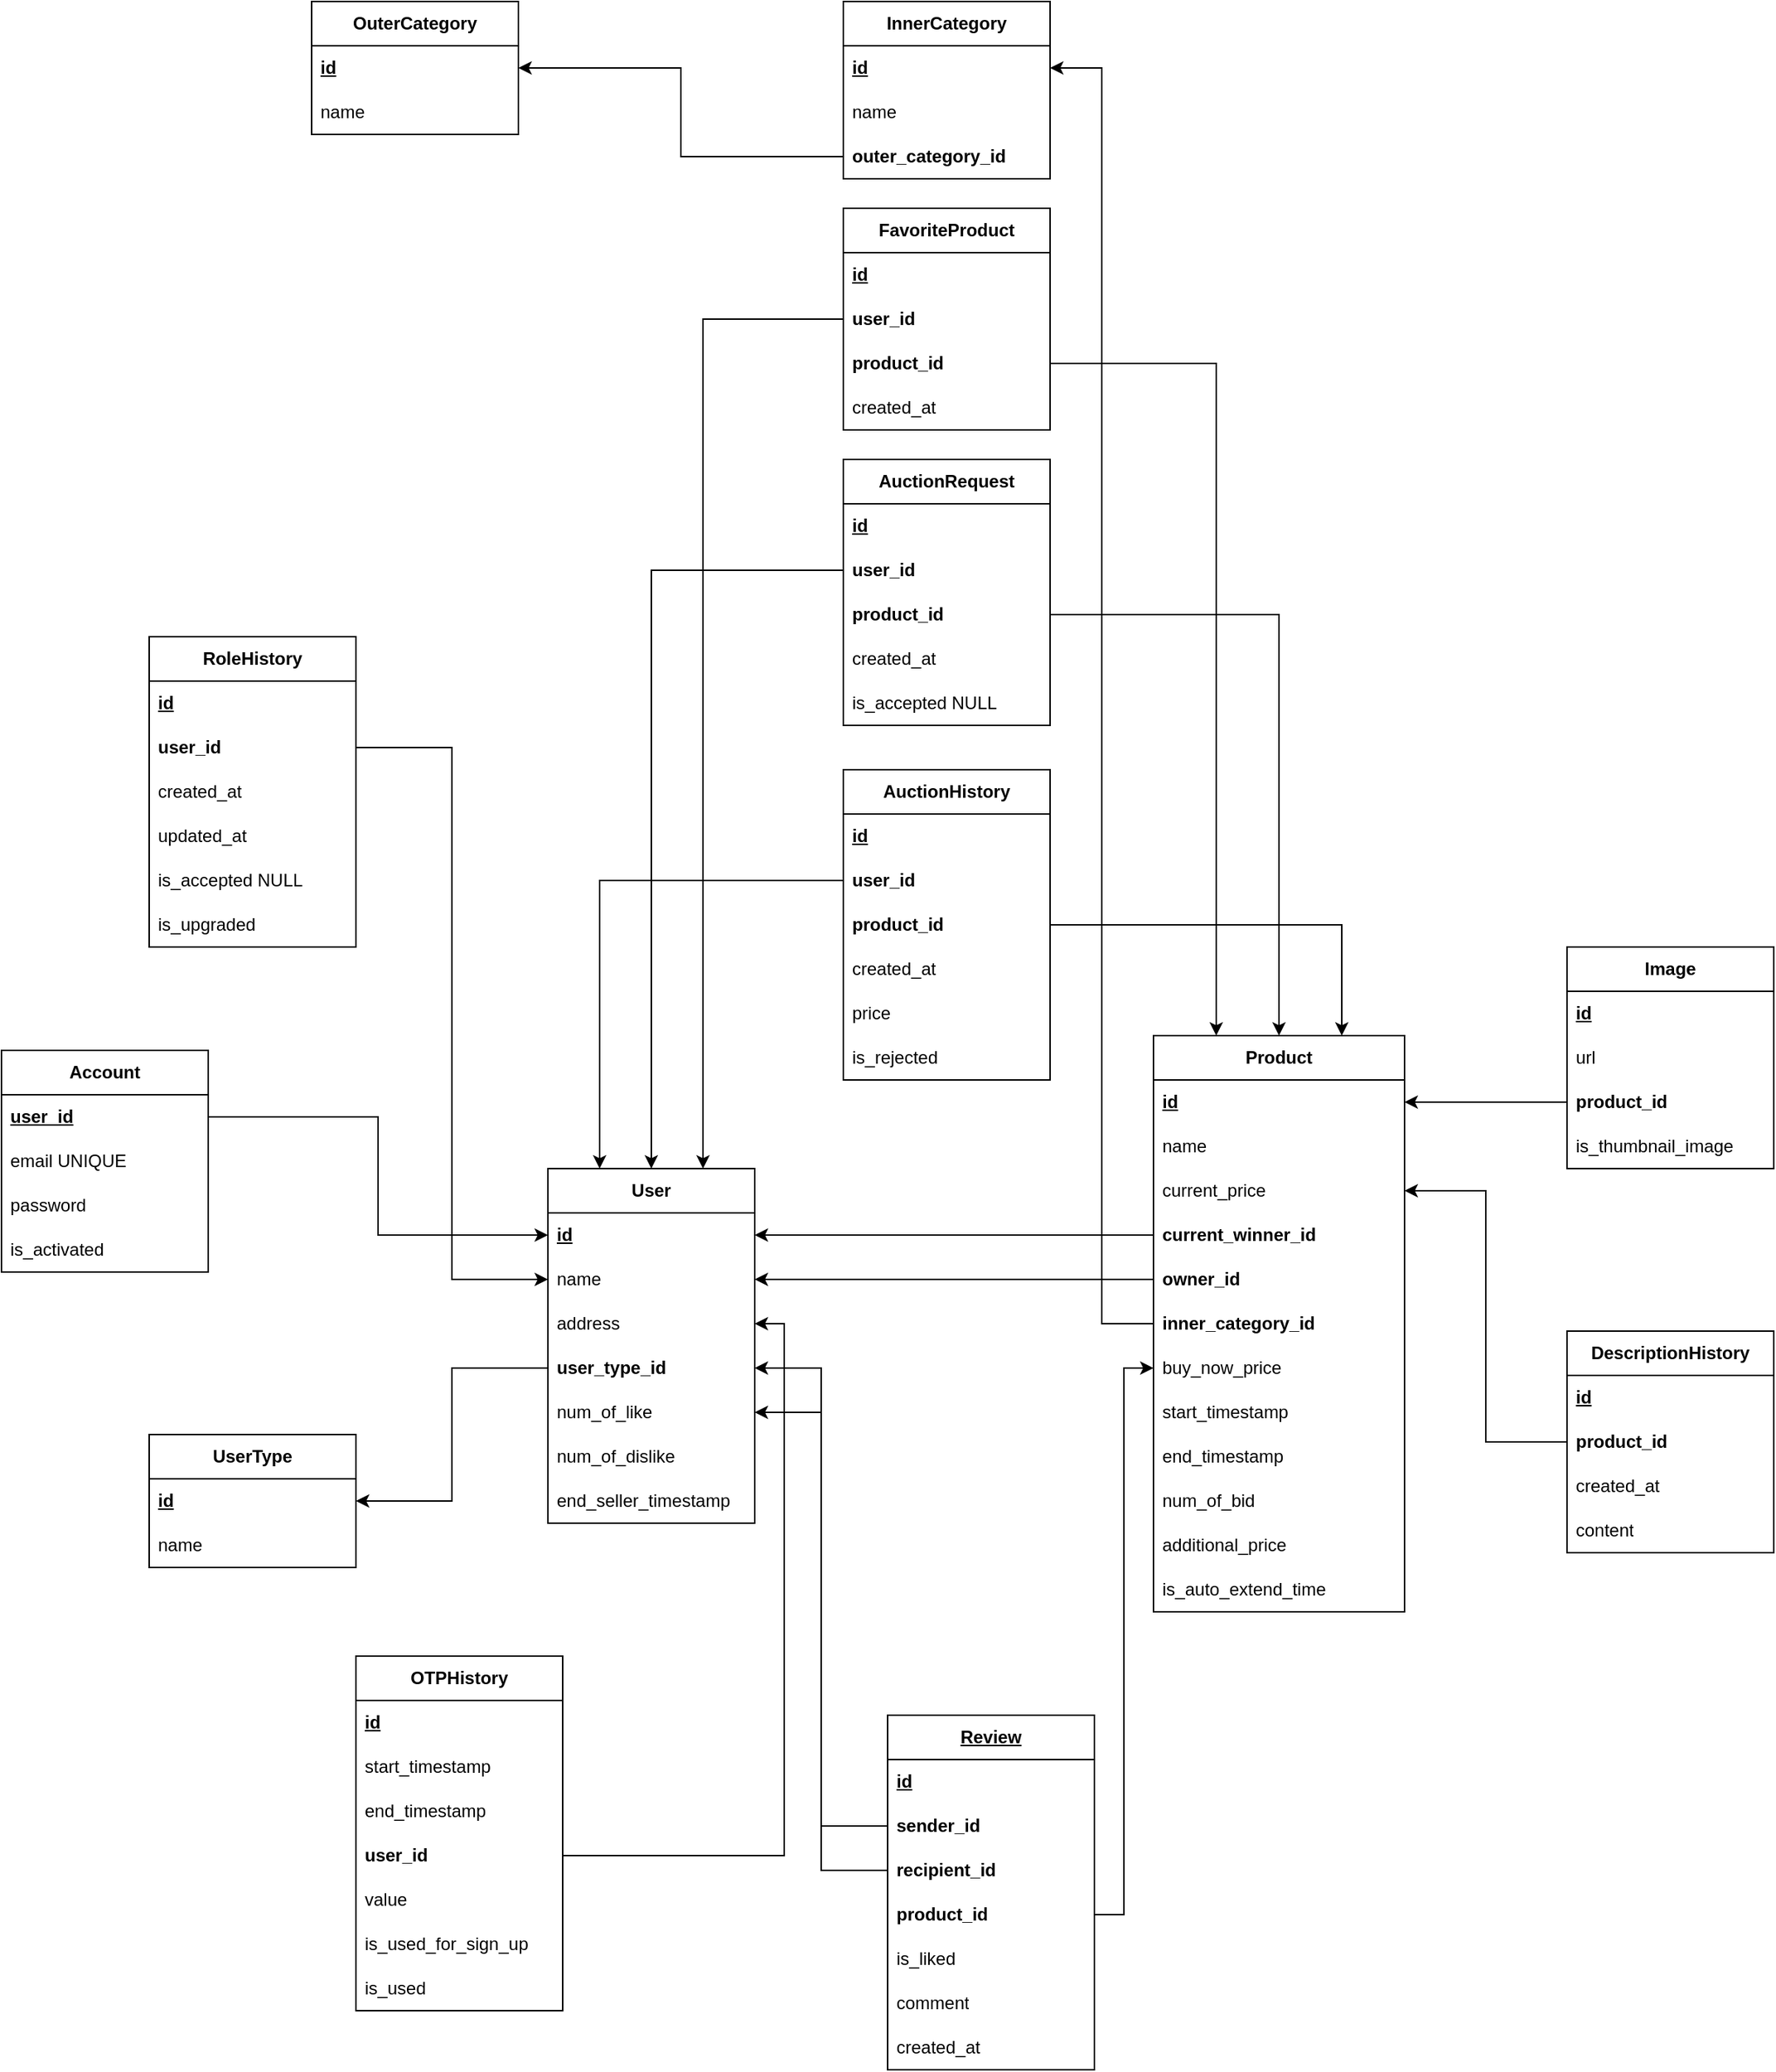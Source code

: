 <mxfile version="21.5.0" type="google">
  <diagram name="Page-1" id="-fJgsPWFY0971KMVWuWe">
    <mxGraphModel grid="1" page="1" gridSize="10" guides="1" tooltips="1" connect="1" arrows="1" fold="1" pageScale="1" pageWidth="850" pageHeight="1100" math="0" shadow="0">
      <root>
        <mxCell id="0" />
        <mxCell id="1" parent="0" />
        <mxCell id="eKWCteihe9ks3xjYNBJ8-1" value="&lt;b&gt;OuterCategory&lt;/b&gt;" style="swimlane;fontStyle=0;childLayout=stackLayout;horizontal=1;startSize=30;horizontalStack=0;resizeParent=1;resizeParentMax=0;resizeLast=0;collapsible=1;marginBottom=0;whiteSpace=wrap;html=1;" vertex="1" parent="1">
          <mxGeometry x="80" y="-660" width="140" height="90" as="geometry" />
        </mxCell>
        <mxCell id="eKWCteihe9ks3xjYNBJ8-2" value="&lt;b&gt;&lt;u&gt;id&lt;/u&gt;&lt;/b&gt;" style="text;strokeColor=none;fillColor=none;align=left;verticalAlign=middle;spacingLeft=4;spacingRight=4;overflow=hidden;points=[[0,0.5],[1,0.5]];portConstraint=eastwest;rotatable=0;whiteSpace=wrap;html=1;" vertex="1" parent="eKWCteihe9ks3xjYNBJ8-1">
          <mxGeometry y="30" width="140" height="30" as="geometry" />
        </mxCell>
        <mxCell id="eKWCteihe9ks3xjYNBJ8-3" value="name" style="text;strokeColor=none;fillColor=none;align=left;verticalAlign=middle;spacingLeft=4;spacingRight=4;overflow=hidden;points=[[0,0.5],[1,0.5]];portConstraint=eastwest;rotatable=0;whiteSpace=wrap;html=1;" vertex="1" parent="eKWCteihe9ks3xjYNBJ8-1">
          <mxGeometry y="60" width="140" height="30" as="geometry" />
        </mxCell>
        <mxCell id="eKWCteihe9ks3xjYNBJ8-5" value="&lt;b&gt;InnerCategory&lt;/b&gt;" style="swimlane;fontStyle=0;childLayout=stackLayout;horizontal=1;startSize=30;horizontalStack=0;resizeParent=1;resizeParentMax=0;resizeLast=0;collapsible=1;marginBottom=0;whiteSpace=wrap;html=1;" vertex="1" parent="1">
          <mxGeometry x="440" y="-660" width="140" height="120" as="geometry" />
        </mxCell>
        <mxCell id="eKWCteihe9ks3xjYNBJ8-6" value="&lt;b&gt;&lt;u&gt;id&lt;/u&gt;&lt;/b&gt;" style="text;strokeColor=none;fillColor=none;align=left;verticalAlign=middle;spacingLeft=4;spacingRight=4;overflow=hidden;points=[[0,0.5],[1,0.5]];portConstraint=eastwest;rotatable=0;whiteSpace=wrap;html=1;" vertex="1" parent="eKWCteihe9ks3xjYNBJ8-5">
          <mxGeometry y="30" width="140" height="30" as="geometry" />
        </mxCell>
        <mxCell id="eKWCteihe9ks3xjYNBJ8-7" value="name" style="text;strokeColor=none;fillColor=none;align=left;verticalAlign=middle;spacingLeft=4;spacingRight=4;overflow=hidden;points=[[0,0.5],[1,0.5]];portConstraint=eastwest;rotatable=0;whiteSpace=wrap;html=1;" vertex="1" parent="eKWCteihe9ks3xjYNBJ8-5">
          <mxGeometry y="60" width="140" height="30" as="geometry" />
        </mxCell>
        <mxCell id="eKWCteihe9ks3xjYNBJ8-9" value="&lt;b&gt;outer_category_id&lt;/b&gt;" style="text;strokeColor=none;fillColor=none;align=left;verticalAlign=middle;spacingLeft=4;spacingRight=4;overflow=hidden;points=[[0,0.5],[1,0.5]];portConstraint=eastwest;rotatable=0;whiteSpace=wrap;html=1;" vertex="1" parent="eKWCteihe9ks3xjYNBJ8-5">
          <mxGeometry y="90" width="140" height="30" as="geometry" />
        </mxCell>
        <mxCell id="eKWCteihe9ks3xjYNBJ8-11" style="edgeStyle=orthogonalEdgeStyle;rounded=0;orthogonalLoop=1;jettySize=auto;html=1;exitX=0;exitY=0.5;exitDx=0;exitDy=0;entryX=1;entryY=0.5;entryDx=0;entryDy=0;" edge="1" parent="1" source="eKWCteihe9ks3xjYNBJ8-9" target="eKWCteihe9ks3xjYNBJ8-2">
          <mxGeometry relative="1" as="geometry" />
        </mxCell>
        <mxCell id="eKWCteihe9ks3xjYNBJ8-12" value="&lt;b&gt;Product&lt;/b&gt;" style="swimlane;fontStyle=0;childLayout=stackLayout;horizontal=1;startSize=30;horizontalStack=0;resizeParent=1;resizeParentMax=0;resizeLast=0;collapsible=1;marginBottom=0;whiteSpace=wrap;html=1;" vertex="1" parent="1">
          <mxGeometry x="650" y="40" width="170" height="390" as="geometry" />
        </mxCell>
        <mxCell id="eKWCteihe9ks3xjYNBJ8-13" value="&lt;b&gt;&lt;u&gt;id&lt;/u&gt;&lt;/b&gt;" style="text;strokeColor=none;fillColor=none;align=left;verticalAlign=middle;spacingLeft=4;spacingRight=4;overflow=hidden;points=[[0,0.5],[1,0.5]];portConstraint=eastwest;rotatable=0;whiteSpace=wrap;html=1;" vertex="1" parent="eKWCteihe9ks3xjYNBJ8-12">
          <mxGeometry y="30" width="170" height="30" as="geometry" />
        </mxCell>
        <mxCell id="eKWCteihe9ks3xjYNBJ8-14" value="name" style="text;strokeColor=none;fillColor=none;align=left;verticalAlign=middle;spacingLeft=4;spacingRight=4;overflow=hidden;points=[[0,0.5],[1,0.5]];portConstraint=eastwest;rotatable=0;whiteSpace=wrap;html=1;" vertex="1" parent="eKWCteihe9ks3xjYNBJ8-12">
          <mxGeometry y="60" width="170" height="30" as="geometry" />
        </mxCell>
        <mxCell id="JWfLJxtWDUMynatXozf4-8" value="current_price" style="text;strokeColor=none;fillColor=none;align=left;verticalAlign=middle;spacingLeft=4;spacingRight=4;overflow=hidden;points=[[0,0.5],[1,0.5]];portConstraint=eastwest;rotatable=0;whiteSpace=wrap;html=1;" vertex="1" parent="eKWCteihe9ks3xjYNBJ8-12">
          <mxGeometry y="90" width="170" height="30" as="geometry" />
        </mxCell>
        <mxCell id="JWfLJxtWDUMynatXozf4-9" value="&lt;b&gt;current_winner_id&lt;/b&gt;" style="text;strokeColor=none;fillColor=none;align=left;verticalAlign=middle;spacingLeft=4;spacingRight=4;overflow=hidden;points=[[0,0.5],[1,0.5]];portConstraint=eastwest;rotatable=0;whiteSpace=wrap;html=1;" vertex="1" parent="eKWCteihe9ks3xjYNBJ8-12">
          <mxGeometry y="120" width="170" height="30" as="geometry" />
        </mxCell>
        <mxCell id="VuXM8AYMOShaVNk5v1aI-6" value="&lt;b&gt;owner_id&lt;/b&gt;" style="text;strokeColor=none;fillColor=none;align=left;verticalAlign=middle;spacingLeft=4;spacingRight=4;overflow=hidden;points=[[0,0.5],[1,0.5]];portConstraint=eastwest;rotatable=0;whiteSpace=wrap;html=1;" vertex="1" parent="eKWCteihe9ks3xjYNBJ8-12">
          <mxGeometry y="150" width="170" height="30" as="geometry" />
        </mxCell>
        <mxCell id="JWfLJxtWDUMynatXozf4-11" value="&lt;b&gt;inner_category_id&lt;/b&gt;" style="text;strokeColor=none;fillColor=none;align=left;verticalAlign=middle;spacingLeft=4;spacingRight=4;overflow=hidden;points=[[0,0.5],[1,0.5]];portConstraint=eastwest;rotatable=0;whiteSpace=wrap;html=1;" vertex="1" parent="eKWCteihe9ks3xjYNBJ8-12">
          <mxGeometry y="180" width="170" height="30" as="geometry" />
        </mxCell>
        <mxCell id="VuXM8AYMOShaVNk5v1aI-1" value="buy_now_price" style="text;strokeColor=none;fillColor=none;align=left;verticalAlign=middle;spacingLeft=4;spacingRight=4;overflow=hidden;points=[[0,0.5],[1,0.5]];portConstraint=eastwest;rotatable=0;whiteSpace=wrap;html=1;" vertex="1" parent="eKWCteihe9ks3xjYNBJ8-12">
          <mxGeometry y="210" width="170" height="30" as="geometry" />
        </mxCell>
        <mxCell id="VuXM8AYMOShaVNk5v1aI-2" value="start_timestamp" style="text;strokeColor=none;fillColor=none;align=left;verticalAlign=middle;spacingLeft=4;spacingRight=4;overflow=hidden;points=[[0,0.5],[1,0.5]];portConstraint=eastwest;rotatable=0;whiteSpace=wrap;html=1;" vertex="1" parent="eKWCteihe9ks3xjYNBJ8-12">
          <mxGeometry y="240" width="170" height="30" as="geometry" />
        </mxCell>
        <mxCell id="VuXM8AYMOShaVNk5v1aI-3" value="end_timestamp" style="text;strokeColor=none;fillColor=none;align=left;verticalAlign=middle;spacingLeft=4;spacingRight=4;overflow=hidden;points=[[0,0.5],[1,0.5]];portConstraint=eastwest;rotatable=0;whiteSpace=wrap;html=1;" vertex="1" parent="eKWCteihe9ks3xjYNBJ8-12">
          <mxGeometry y="270" width="170" height="30" as="geometry" />
        </mxCell>
        <mxCell id="VuXM8AYMOShaVNk5v1aI-4" value="num_of_bid" style="text;strokeColor=none;fillColor=none;align=left;verticalAlign=middle;spacingLeft=4;spacingRight=4;overflow=hidden;points=[[0,0.5],[1,0.5]];portConstraint=eastwest;rotatable=0;whiteSpace=wrap;html=1;" vertex="1" parent="eKWCteihe9ks3xjYNBJ8-12">
          <mxGeometry y="300" width="170" height="30" as="geometry" />
        </mxCell>
        <mxCell id="VuXM8AYMOShaVNk5v1aI-39" value="additional_price" style="text;strokeColor=none;fillColor=none;align=left;verticalAlign=middle;spacingLeft=4;spacingRight=4;overflow=hidden;points=[[0,0.5],[1,0.5]];portConstraint=eastwest;rotatable=0;whiteSpace=wrap;html=1;" vertex="1" parent="eKWCteihe9ks3xjYNBJ8-12">
          <mxGeometry y="330" width="170" height="30" as="geometry" />
        </mxCell>
        <mxCell id="qiXoB1aL8qrceKIHUZgZ-12" value="is_auto_extend_time" style="text;strokeColor=none;fillColor=none;align=left;verticalAlign=middle;spacingLeft=4;spacingRight=4;overflow=hidden;points=[[0,0.5],[1,0.5]];portConstraint=eastwest;rotatable=0;whiteSpace=wrap;html=1;" vertex="1" parent="eKWCteihe9ks3xjYNBJ8-12">
          <mxGeometry y="360" width="170" height="30" as="geometry" />
        </mxCell>
        <mxCell id="eKWCteihe9ks3xjYNBJ8-16" value="&lt;b&gt;User&lt;/b&gt;" style="swimlane;fontStyle=0;childLayout=stackLayout;horizontal=1;startSize=30;horizontalStack=0;resizeParent=1;resizeParentMax=0;resizeLast=0;collapsible=1;marginBottom=0;whiteSpace=wrap;html=1;" vertex="1" parent="1">
          <mxGeometry x="240" y="130" width="140" height="240" as="geometry">
            <mxRectangle x="240" y="130" width="70" height="30" as="alternateBounds" />
          </mxGeometry>
        </mxCell>
        <mxCell id="eKWCteihe9ks3xjYNBJ8-17" value="&lt;b&gt;&lt;u&gt;id&lt;/u&gt;&lt;/b&gt;" style="text;strokeColor=none;fillColor=none;align=left;verticalAlign=middle;spacingLeft=4;spacingRight=4;overflow=hidden;points=[[0,0.5],[1,0.5]];portConstraint=eastwest;rotatable=0;whiteSpace=wrap;html=1;" vertex="1" parent="eKWCteihe9ks3xjYNBJ8-16">
          <mxGeometry y="30" width="140" height="30" as="geometry" />
        </mxCell>
        <mxCell id="eKWCteihe9ks3xjYNBJ8-18" value="name" style="text;strokeColor=none;fillColor=none;align=left;verticalAlign=middle;spacingLeft=4;spacingRight=4;overflow=hidden;points=[[0,0.5],[1,0.5]];portConstraint=eastwest;rotatable=0;whiteSpace=wrap;html=1;" vertex="1" parent="eKWCteihe9ks3xjYNBJ8-16">
          <mxGeometry y="60" width="140" height="30" as="geometry" />
        </mxCell>
        <mxCell id="eKWCteihe9ks3xjYNBJ8-19" value="address" style="text;strokeColor=none;fillColor=none;align=left;verticalAlign=middle;spacingLeft=4;spacingRight=4;overflow=hidden;points=[[0,0.5],[1,0.5]];portConstraint=eastwest;rotatable=0;whiteSpace=wrap;html=1;" vertex="1" parent="eKWCteihe9ks3xjYNBJ8-16">
          <mxGeometry y="90" width="140" height="30" as="geometry" />
        </mxCell>
        <mxCell id="VuXM8AYMOShaVNk5v1aI-29" value="&lt;b&gt;user_type_id&lt;/b&gt;" style="text;strokeColor=none;fillColor=none;align=left;verticalAlign=middle;spacingLeft=4;spacingRight=4;overflow=hidden;points=[[0,0.5],[1,0.5]];portConstraint=eastwest;rotatable=0;whiteSpace=wrap;html=1;" vertex="1" parent="eKWCteihe9ks3xjYNBJ8-16">
          <mxGeometry y="120" width="140" height="30" as="geometry" />
        </mxCell>
        <mxCell id="VuXM8AYMOShaVNk5v1aI-37" value="num_of_like" style="text;strokeColor=none;fillColor=none;align=left;verticalAlign=middle;spacingLeft=4;spacingRight=4;overflow=hidden;points=[[0,0.5],[1,0.5]];portConstraint=eastwest;rotatable=0;whiteSpace=wrap;html=1;" vertex="1" parent="eKWCteihe9ks3xjYNBJ8-16">
          <mxGeometry y="150" width="140" height="30" as="geometry" />
        </mxCell>
        <mxCell id="VuXM8AYMOShaVNk5v1aI-38" value="num_of_dislike" style="text;strokeColor=none;fillColor=none;align=left;verticalAlign=middle;spacingLeft=4;spacingRight=4;overflow=hidden;points=[[0,0.5],[1,0.5]];portConstraint=eastwest;rotatable=0;whiteSpace=wrap;html=1;" vertex="1" parent="eKWCteihe9ks3xjYNBJ8-16">
          <mxGeometry y="180" width="140" height="30" as="geometry" />
        </mxCell>
        <mxCell id="qiXoB1aL8qrceKIHUZgZ-10" value="end_seller_timestamp" style="text;strokeColor=none;fillColor=none;align=left;verticalAlign=middle;spacingLeft=4;spacingRight=4;overflow=hidden;points=[[0,0.5],[1,0.5]];portConstraint=eastwest;rotatable=0;whiteSpace=wrap;html=1;" vertex="1" parent="eKWCteihe9ks3xjYNBJ8-16">
          <mxGeometry y="210" width="140" height="30" as="geometry" />
        </mxCell>
        <mxCell id="JWfLJxtWDUMynatXozf4-1" value="&lt;b&gt;Image&lt;/b&gt;" style="swimlane;fontStyle=0;childLayout=stackLayout;horizontal=1;startSize=30;horizontalStack=0;resizeParent=1;resizeParentMax=0;resizeLast=0;collapsible=1;marginBottom=0;whiteSpace=wrap;html=1;" vertex="1" parent="1">
          <mxGeometry x="930" y="-20" width="140" height="150" as="geometry" />
        </mxCell>
        <mxCell id="JWfLJxtWDUMynatXozf4-2" value="&lt;b&gt;&lt;u&gt;id&lt;/u&gt;&lt;/b&gt;" style="text;strokeColor=none;fillColor=none;align=left;verticalAlign=middle;spacingLeft=4;spacingRight=4;overflow=hidden;points=[[0,0.5],[1,0.5]];portConstraint=eastwest;rotatable=0;whiteSpace=wrap;html=1;" vertex="1" parent="JWfLJxtWDUMynatXozf4-1">
          <mxGeometry y="30" width="140" height="30" as="geometry" />
        </mxCell>
        <mxCell id="JWfLJxtWDUMynatXozf4-3" value="url" style="text;strokeColor=none;fillColor=none;align=left;verticalAlign=middle;spacingLeft=4;spacingRight=4;overflow=hidden;points=[[0,0.5],[1,0.5]];portConstraint=eastwest;rotatable=0;whiteSpace=wrap;html=1;" vertex="1" parent="JWfLJxtWDUMynatXozf4-1">
          <mxGeometry y="60" width="140" height="30" as="geometry" />
        </mxCell>
        <mxCell id="JWfLJxtWDUMynatXozf4-5" value="&lt;b&gt;product_id&lt;/b&gt;" style="text;strokeColor=none;fillColor=none;align=left;verticalAlign=middle;spacingLeft=4;spacingRight=4;overflow=hidden;points=[[0,0.5],[1,0.5]];portConstraint=eastwest;rotatable=0;whiteSpace=wrap;html=1;" vertex="1" parent="JWfLJxtWDUMynatXozf4-1">
          <mxGeometry y="90" width="140" height="30" as="geometry" />
        </mxCell>
        <mxCell id="JWfLJxtWDUMynatXozf4-7" value="is_thumbnail_image" style="text;strokeColor=none;fillColor=none;align=left;verticalAlign=middle;spacingLeft=4;spacingRight=4;overflow=hidden;points=[[0,0.5],[1,0.5]];portConstraint=eastwest;rotatable=0;whiteSpace=wrap;html=1;" vertex="1" parent="JWfLJxtWDUMynatXozf4-1">
          <mxGeometry y="120" width="140" height="30" as="geometry" />
        </mxCell>
        <mxCell id="JWfLJxtWDUMynatXozf4-6" style="edgeStyle=orthogonalEdgeStyle;rounded=0;orthogonalLoop=1;jettySize=auto;html=1;exitX=0;exitY=0.5;exitDx=0;exitDy=0;entryX=1;entryY=0.5;entryDx=0;entryDy=0;" edge="1" parent="1" source="JWfLJxtWDUMynatXozf4-5" target="eKWCteihe9ks3xjYNBJ8-13">
          <mxGeometry relative="1" as="geometry" />
        </mxCell>
        <mxCell id="JWfLJxtWDUMynatXozf4-10" style="edgeStyle=orthogonalEdgeStyle;rounded=0;orthogonalLoop=1;jettySize=auto;html=1;exitX=0;exitY=0.5;exitDx=0;exitDy=0;entryX=1;entryY=0.5;entryDx=0;entryDy=0;" edge="1" parent="1" source="JWfLJxtWDUMynatXozf4-9" target="eKWCteihe9ks3xjYNBJ8-17">
          <mxGeometry relative="1" as="geometry" />
        </mxCell>
        <mxCell id="JWfLJxtWDUMynatXozf4-13" style="edgeStyle=orthogonalEdgeStyle;rounded=0;orthogonalLoop=1;jettySize=auto;html=1;exitX=0;exitY=0.5;exitDx=0;exitDy=0;entryX=1;entryY=0.5;entryDx=0;entryDy=0;" edge="1" parent="1" source="JWfLJxtWDUMynatXozf4-11" target="eKWCteihe9ks3xjYNBJ8-6">
          <mxGeometry relative="1" as="geometry" />
        </mxCell>
        <mxCell id="VuXM8AYMOShaVNk5v1aI-7" style="edgeStyle=orthogonalEdgeStyle;rounded=0;orthogonalLoop=1;jettySize=auto;html=1;exitX=0;exitY=0.5;exitDx=0;exitDy=0;entryX=1;entryY=0.5;entryDx=0;entryDy=0;" edge="1" parent="1" source="VuXM8AYMOShaVNk5v1aI-6" target="eKWCteihe9ks3xjYNBJ8-18">
          <mxGeometry relative="1" as="geometry" />
        </mxCell>
        <mxCell id="VuXM8AYMOShaVNk5v1aI-8" value="&lt;b&gt;Account&lt;/b&gt;" style="swimlane;fontStyle=0;childLayout=stackLayout;horizontal=1;startSize=30;horizontalStack=0;resizeParent=1;resizeParentMax=0;resizeLast=0;collapsible=1;marginBottom=0;whiteSpace=wrap;html=1;" vertex="1" parent="1">
          <mxGeometry x="-130" y="50" width="140" height="150" as="geometry" />
        </mxCell>
        <mxCell id="VuXM8AYMOShaVNk5v1aI-9" value="&lt;b&gt;&lt;u&gt;user_id&lt;/u&gt;&lt;/b&gt;" style="text;strokeColor=none;fillColor=none;align=left;verticalAlign=middle;spacingLeft=4;spacingRight=4;overflow=hidden;points=[[0,0.5],[1,0.5]];portConstraint=eastwest;rotatable=0;whiteSpace=wrap;html=1;" vertex="1" parent="VuXM8AYMOShaVNk5v1aI-8">
          <mxGeometry y="30" width="140" height="30" as="geometry" />
        </mxCell>
        <mxCell id="VuXM8AYMOShaVNk5v1aI-10" value="email UNIQUE" style="text;strokeColor=none;fillColor=none;align=left;verticalAlign=middle;spacingLeft=4;spacingRight=4;overflow=hidden;points=[[0,0.5],[1,0.5]];portConstraint=eastwest;rotatable=0;whiteSpace=wrap;html=1;" vertex="1" parent="VuXM8AYMOShaVNk5v1aI-8">
          <mxGeometry y="60" width="140" height="30" as="geometry" />
        </mxCell>
        <mxCell id="VuXM8AYMOShaVNk5v1aI-12" value="password" style="text;strokeColor=none;fillColor=none;align=left;verticalAlign=middle;spacingLeft=4;spacingRight=4;overflow=hidden;points=[[0,0.5],[1,0.5]];portConstraint=eastwest;rotatable=0;whiteSpace=wrap;html=1;" vertex="1" parent="VuXM8AYMOShaVNk5v1aI-8">
          <mxGeometry y="90" width="140" height="30" as="geometry" />
        </mxCell>
        <mxCell id="VuXM8AYMOShaVNk5v1aI-18" value="is_activated" style="text;strokeColor=none;fillColor=none;align=left;verticalAlign=middle;spacingLeft=4;spacingRight=4;overflow=hidden;points=[[0,0.5],[1,0.5]];portConstraint=eastwest;rotatable=0;whiteSpace=wrap;html=1;" vertex="1" parent="VuXM8AYMOShaVNk5v1aI-8">
          <mxGeometry y="120" width="140" height="30" as="geometry" />
        </mxCell>
        <mxCell id="VuXM8AYMOShaVNk5v1aI-13" style="edgeStyle=orthogonalEdgeStyle;rounded=0;orthogonalLoop=1;jettySize=auto;html=1;exitX=1;exitY=0.5;exitDx=0;exitDy=0;entryX=0;entryY=0.5;entryDx=0;entryDy=0;" edge="1" parent="1" source="VuXM8AYMOShaVNk5v1aI-9" target="eKWCteihe9ks3xjYNBJ8-17">
          <mxGeometry relative="1" as="geometry" />
        </mxCell>
        <mxCell id="VuXM8AYMOShaVNk5v1aI-14" value="&lt;b&gt;OTPHistory&lt;/b&gt;" style="swimlane;fontStyle=0;childLayout=stackLayout;horizontal=1;startSize=30;horizontalStack=0;resizeParent=1;resizeParentMax=0;resizeLast=0;collapsible=1;marginBottom=0;whiteSpace=wrap;html=1;" vertex="1" parent="1">
          <mxGeometry x="110" y="460" width="140" height="240" as="geometry" />
        </mxCell>
        <mxCell id="VuXM8AYMOShaVNk5v1aI-15" value="&lt;b&gt;&lt;u&gt;id&lt;/u&gt;&lt;/b&gt;" style="text;strokeColor=none;fillColor=none;align=left;verticalAlign=middle;spacingLeft=4;spacingRight=4;overflow=hidden;points=[[0,0.5],[1,0.5]];portConstraint=eastwest;rotatable=0;whiteSpace=wrap;html=1;" vertex="1" parent="VuXM8AYMOShaVNk5v1aI-14">
          <mxGeometry y="30" width="140" height="30" as="geometry" />
        </mxCell>
        <mxCell id="VuXM8AYMOShaVNk5v1aI-16" value="start_timestamp" style="text;strokeColor=none;fillColor=none;align=left;verticalAlign=middle;spacingLeft=4;spacingRight=4;overflow=hidden;points=[[0,0.5],[1,0.5]];portConstraint=eastwest;rotatable=0;whiteSpace=wrap;html=1;" vertex="1" parent="VuXM8AYMOShaVNk5v1aI-14">
          <mxGeometry y="60" width="140" height="30" as="geometry" />
        </mxCell>
        <mxCell id="VuXM8AYMOShaVNk5v1aI-17" value="end_timestamp" style="text;strokeColor=none;fillColor=none;align=left;verticalAlign=middle;spacingLeft=4;spacingRight=4;overflow=hidden;points=[[0,0.5],[1,0.5]];portConstraint=eastwest;rotatable=0;whiteSpace=wrap;html=1;" vertex="1" parent="VuXM8AYMOShaVNk5v1aI-14">
          <mxGeometry y="90" width="140" height="30" as="geometry" />
        </mxCell>
        <mxCell id="VuXM8AYMOShaVNk5v1aI-19" value="&lt;b&gt;user_id&lt;/b&gt;" style="text;strokeColor=none;fillColor=none;align=left;verticalAlign=middle;spacingLeft=4;spacingRight=4;overflow=hidden;points=[[0,0.5],[1,0.5]];portConstraint=eastwest;rotatable=0;whiteSpace=wrap;html=1;" vertex="1" parent="VuXM8AYMOShaVNk5v1aI-14">
          <mxGeometry y="120" width="140" height="30" as="geometry" />
        </mxCell>
        <mxCell id="VuXM8AYMOShaVNk5v1aI-20" value="value" style="text;strokeColor=none;fillColor=none;align=left;verticalAlign=middle;spacingLeft=4;spacingRight=4;overflow=hidden;points=[[0,0.5],[1,0.5]];portConstraint=eastwest;rotatable=0;whiteSpace=wrap;html=1;" vertex="1" parent="VuXM8AYMOShaVNk5v1aI-14">
          <mxGeometry y="150" width="140" height="30" as="geometry" />
        </mxCell>
        <mxCell id="VuXM8AYMOShaVNk5v1aI-24" value="is_used_for_sign_up" style="text;strokeColor=none;fillColor=none;align=left;verticalAlign=middle;spacingLeft=4;spacingRight=4;overflow=hidden;points=[[0,0.5],[1,0.5]];portConstraint=eastwest;rotatable=0;whiteSpace=wrap;html=1;" vertex="1" parent="VuXM8AYMOShaVNk5v1aI-14">
          <mxGeometry y="180" width="140" height="30" as="geometry" />
        </mxCell>
        <mxCell id="VuXM8AYMOShaVNk5v1aI-23" value="is_used" style="text;strokeColor=none;fillColor=none;align=left;verticalAlign=middle;spacingLeft=4;spacingRight=4;overflow=hidden;points=[[0,0.5],[1,0.5]];portConstraint=eastwest;rotatable=0;whiteSpace=wrap;html=1;" vertex="1" parent="VuXM8AYMOShaVNk5v1aI-14">
          <mxGeometry y="210" width="140" height="30" as="geometry" />
        </mxCell>
        <mxCell id="VuXM8AYMOShaVNk5v1aI-22" style="edgeStyle=orthogonalEdgeStyle;rounded=0;orthogonalLoop=1;jettySize=auto;html=1;exitX=1;exitY=0.5;exitDx=0;exitDy=0;entryX=1;entryY=0.5;entryDx=0;entryDy=0;" edge="1" parent="1" source="VuXM8AYMOShaVNk5v1aI-19" target="eKWCteihe9ks3xjYNBJ8-19">
          <mxGeometry relative="1" as="geometry" />
        </mxCell>
        <mxCell id="VuXM8AYMOShaVNk5v1aI-25" value="&lt;b&gt;UserType&lt;/b&gt;" style="swimlane;fontStyle=0;childLayout=stackLayout;horizontal=1;startSize=30;horizontalStack=0;resizeParent=1;resizeParentMax=0;resizeLast=0;collapsible=1;marginBottom=0;whiteSpace=wrap;html=1;" vertex="1" parent="1">
          <mxGeometry x="-30" y="310" width="140" height="90" as="geometry" />
        </mxCell>
        <mxCell id="VuXM8AYMOShaVNk5v1aI-26" value="&lt;b&gt;&lt;u&gt;id&lt;/u&gt;&lt;/b&gt;" style="text;strokeColor=none;fillColor=none;align=left;verticalAlign=middle;spacingLeft=4;spacingRight=4;overflow=hidden;points=[[0,0.5],[1,0.5]];portConstraint=eastwest;rotatable=0;whiteSpace=wrap;html=1;" vertex="1" parent="VuXM8AYMOShaVNk5v1aI-25">
          <mxGeometry y="30" width="140" height="30" as="geometry" />
        </mxCell>
        <mxCell id="VuXM8AYMOShaVNk5v1aI-27" value="name" style="text;strokeColor=none;fillColor=none;align=left;verticalAlign=middle;spacingLeft=4;spacingRight=4;overflow=hidden;points=[[0,0.5],[1,0.5]];portConstraint=eastwest;rotatable=0;whiteSpace=wrap;html=1;" vertex="1" parent="VuXM8AYMOShaVNk5v1aI-25">
          <mxGeometry y="60" width="140" height="30" as="geometry" />
        </mxCell>
        <mxCell id="VuXM8AYMOShaVNk5v1aI-31" value="&lt;b&gt;FavoriteProduct&lt;/b&gt;" style="swimlane;fontStyle=0;childLayout=stackLayout;horizontal=1;startSize=30;horizontalStack=0;resizeParent=1;resizeParentMax=0;resizeLast=0;collapsible=1;marginBottom=0;whiteSpace=wrap;html=1;" vertex="1" parent="1">
          <mxGeometry x="440" y="-520" width="140" height="150" as="geometry" />
        </mxCell>
        <mxCell id="buVYK19Jf9tqdCK_beN8-1" value="&lt;b style=&quot;&quot;&gt;&lt;u&gt;id&lt;/u&gt;&lt;/b&gt;" style="text;strokeColor=none;fillColor=none;align=left;verticalAlign=middle;spacingLeft=4;spacingRight=4;overflow=hidden;points=[[0,0.5],[1,0.5]];portConstraint=eastwest;rotatable=0;whiteSpace=wrap;html=1;" vertex="1" parent="VuXM8AYMOShaVNk5v1aI-31">
          <mxGeometry y="30" width="140" height="30" as="geometry" />
        </mxCell>
        <mxCell id="VuXM8AYMOShaVNk5v1aI-32" value="&lt;b&gt;user_id&lt;/b&gt;" style="text;strokeColor=none;fillColor=none;align=left;verticalAlign=middle;spacingLeft=4;spacingRight=4;overflow=hidden;points=[[0,0.5],[1,0.5]];portConstraint=eastwest;rotatable=0;whiteSpace=wrap;html=1;" vertex="1" parent="VuXM8AYMOShaVNk5v1aI-31">
          <mxGeometry y="60" width="140" height="30" as="geometry" />
        </mxCell>
        <mxCell id="VuXM8AYMOShaVNk5v1aI-33" value="&lt;b&gt;product_id&lt;/b&gt;" style="text;strokeColor=none;fillColor=none;align=left;verticalAlign=middle;spacingLeft=4;spacingRight=4;overflow=hidden;points=[[0,0.5],[1,0.5]];portConstraint=eastwest;rotatable=0;whiteSpace=wrap;html=1;" vertex="1" parent="VuXM8AYMOShaVNk5v1aI-31">
          <mxGeometry y="90" width="140" height="30" as="geometry" />
        </mxCell>
        <mxCell id="buVYK19Jf9tqdCK_beN8-2" value="created_at" style="text;strokeColor=none;fillColor=none;align=left;verticalAlign=middle;spacingLeft=4;spacingRight=4;overflow=hidden;points=[[0,0.5],[1,0.5]];portConstraint=eastwest;rotatable=0;whiteSpace=wrap;html=1;" vertex="1" parent="VuXM8AYMOShaVNk5v1aI-31">
          <mxGeometry y="120" width="140" height="30" as="geometry" />
        </mxCell>
        <mxCell id="VuXM8AYMOShaVNk5v1aI-35" style="edgeStyle=orthogonalEdgeStyle;rounded=0;orthogonalLoop=1;jettySize=auto;html=1;exitX=0;exitY=0.5;exitDx=0;exitDy=0;entryX=0.75;entryY=0;entryDx=0;entryDy=0;" edge="1" parent="1" source="VuXM8AYMOShaVNk5v1aI-32" target="eKWCteihe9ks3xjYNBJ8-16">
          <mxGeometry relative="1" as="geometry" />
        </mxCell>
        <mxCell id="VuXM8AYMOShaVNk5v1aI-36" style="edgeStyle=orthogonalEdgeStyle;rounded=0;orthogonalLoop=1;jettySize=auto;html=1;exitX=1;exitY=0.5;exitDx=0;exitDy=0;entryX=0.25;entryY=0;entryDx=0;entryDy=0;" edge="1" parent="1" source="VuXM8AYMOShaVNk5v1aI-33" target="eKWCteihe9ks3xjYNBJ8-12">
          <mxGeometry relative="1" as="geometry" />
        </mxCell>
        <mxCell id="VuXM8AYMOShaVNk5v1aI-40" value="&lt;b&gt;AuctionRequest&lt;/b&gt;" style="swimlane;fontStyle=0;childLayout=stackLayout;horizontal=1;startSize=30;horizontalStack=0;resizeParent=1;resizeParentMax=0;resizeLast=0;collapsible=1;marginBottom=0;whiteSpace=wrap;html=1;" vertex="1" parent="1">
          <mxGeometry x="440" y="-350" width="140" height="180" as="geometry" />
        </mxCell>
        <mxCell id="VuXM8AYMOShaVNk5v1aI-41" value="&lt;b&gt;&lt;u&gt;id&lt;/u&gt;&lt;/b&gt;" style="text;strokeColor=none;fillColor=none;align=left;verticalAlign=middle;spacingLeft=4;spacingRight=4;overflow=hidden;points=[[0,0.5],[1,0.5]];portConstraint=eastwest;rotatable=0;whiteSpace=wrap;html=1;" vertex="1" parent="VuXM8AYMOShaVNk5v1aI-40">
          <mxGeometry y="30" width="140" height="30" as="geometry" />
        </mxCell>
        <mxCell id="VuXM8AYMOShaVNk5v1aI-42" value="&lt;b&gt;user_id&lt;/b&gt;" style="text;strokeColor=none;fillColor=none;align=left;verticalAlign=middle;spacingLeft=4;spacingRight=4;overflow=hidden;points=[[0,0.5],[1,0.5]];portConstraint=eastwest;rotatable=0;whiteSpace=wrap;html=1;" vertex="1" parent="VuXM8AYMOShaVNk5v1aI-40">
          <mxGeometry y="60" width="140" height="30" as="geometry" />
        </mxCell>
        <mxCell id="VuXM8AYMOShaVNk5v1aI-43" value="&lt;b&gt;product_id&lt;/b&gt;" style="text;strokeColor=none;fillColor=none;align=left;verticalAlign=middle;spacingLeft=4;spacingRight=4;overflow=hidden;points=[[0,0.5],[1,0.5]];portConstraint=eastwest;rotatable=0;whiteSpace=wrap;html=1;" vertex="1" parent="VuXM8AYMOShaVNk5v1aI-40">
          <mxGeometry y="90" width="140" height="30" as="geometry" />
        </mxCell>
        <mxCell id="VuXM8AYMOShaVNk5v1aI-44" value="created_at" style="text;strokeColor=none;fillColor=none;align=left;verticalAlign=middle;spacingLeft=4;spacingRight=4;overflow=hidden;points=[[0,0.5],[1,0.5]];portConstraint=eastwest;rotatable=0;whiteSpace=wrap;html=1;" vertex="1" parent="VuXM8AYMOShaVNk5v1aI-40">
          <mxGeometry y="120" width="140" height="30" as="geometry" />
        </mxCell>
        <mxCell id="VuXM8AYMOShaVNk5v1aI-45" value="is_accepted NULL" style="text;strokeColor=none;fillColor=none;align=left;verticalAlign=middle;spacingLeft=4;spacingRight=4;overflow=hidden;points=[[0,0.5],[1,0.5]];portConstraint=eastwest;rotatable=0;whiteSpace=wrap;html=1;" vertex="1" parent="VuXM8AYMOShaVNk5v1aI-40">
          <mxGeometry y="150" width="140" height="30" as="geometry" />
        </mxCell>
        <mxCell id="VuXM8AYMOShaVNk5v1aI-46" style="edgeStyle=orthogonalEdgeStyle;rounded=0;orthogonalLoop=1;jettySize=auto;html=1;exitX=0;exitY=0.5;exitDx=0;exitDy=0;entryX=0.5;entryY=0;entryDx=0;entryDy=0;" edge="1" parent="1" source="VuXM8AYMOShaVNk5v1aI-42" target="eKWCteihe9ks3xjYNBJ8-16">
          <mxGeometry relative="1" as="geometry" />
        </mxCell>
        <mxCell id="VuXM8AYMOShaVNk5v1aI-47" style="edgeStyle=orthogonalEdgeStyle;rounded=0;orthogonalLoop=1;jettySize=auto;html=1;exitX=1;exitY=0.5;exitDx=0;exitDy=0;entryX=0.5;entryY=0;entryDx=0;entryDy=0;" edge="1" parent="1" source="VuXM8AYMOShaVNk5v1aI-43" target="eKWCteihe9ks3xjYNBJ8-12">
          <mxGeometry relative="1" as="geometry" />
        </mxCell>
        <mxCell id="VuXM8AYMOShaVNk5v1aI-48" value="&lt;b&gt;AuctionHistory&lt;/b&gt;" style="swimlane;fontStyle=0;childLayout=stackLayout;horizontal=1;startSize=30;horizontalStack=0;resizeParent=1;resizeParentMax=0;resizeLast=0;collapsible=1;marginBottom=0;whiteSpace=wrap;html=1;" vertex="1" parent="1">
          <mxGeometry x="440" y="-140" width="140" height="210" as="geometry" />
        </mxCell>
        <mxCell id="VuXM8AYMOShaVNk5v1aI-49" value="&lt;b&gt;&lt;u&gt;id&lt;/u&gt;&lt;/b&gt;" style="text;strokeColor=none;fillColor=none;align=left;verticalAlign=middle;spacingLeft=4;spacingRight=4;overflow=hidden;points=[[0,0.5],[1,0.5]];portConstraint=eastwest;rotatable=0;whiteSpace=wrap;html=1;" vertex="1" parent="VuXM8AYMOShaVNk5v1aI-48">
          <mxGeometry y="30" width="140" height="30" as="geometry" />
        </mxCell>
        <mxCell id="VuXM8AYMOShaVNk5v1aI-50" value="&lt;b&gt;user_id&lt;/b&gt;" style="text;strokeColor=none;fillColor=none;align=left;verticalAlign=middle;spacingLeft=4;spacingRight=4;overflow=hidden;points=[[0,0.5],[1,0.5]];portConstraint=eastwest;rotatable=0;whiteSpace=wrap;html=1;" vertex="1" parent="VuXM8AYMOShaVNk5v1aI-48">
          <mxGeometry y="60" width="140" height="30" as="geometry" />
        </mxCell>
        <mxCell id="VuXM8AYMOShaVNk5v1aI-51" value="&lt;b&gt;product_id&lt;/b&gt;" style="text;strokeColor=none;fillColor=none;align=left;verticalAlign=middle;spacingLeft=4;spacingRight=4;overflow=hidden;points=[[0,0.5],[1,0.5]];portConstraint=eastwest;rotatable=0;whiteSpace=wrap;html=1;" vertex="1" parent="VuXM8AYMOShaVNk5v1aI-48">
          <mxGeometry y="90" width="140" height="30" as="geometry" />
        </mxCell>
        <mxCell id="VuXM8AYMOShaVNk5v1aI-52" value="created_at" style="text;strokeColor=none;fillColor=none;align=left;verticalAlign=middle;spacingLeft=4;spacingRight=4;overflow=hidden;points=[[0,0.5],[1,0.5]];portConstraint=eastwest;rotatable=0;whiteSpace=wrap;html=1;" vertex="1" parent="VuXM8AYMOShaVNk5v1aI-48">
          <mxGeometry y="120" width="140" height="30" as="geometry" />
        </mxCell>
        <mxCell id="VuXM8AYMOShaVNk5v1aI-53" value="price" style="text;strokeColor=none;fillColor=none;align=left;verticalAlign=middle;spacingLeft=4;spacingRight=4;overflow=hidden;points=[[0,0.5],[1,0.5]];portConstraint=eastwest;rotatable=0;whiteSpace=wrap;html=1;" vertex="1" parent="VuXM8AYMOShaVNk5v1aI-48">
          <mxGeometry y="150" width="140" height="30" as="geometry" />
        </mxCell>
        <mxCell id="qiXoB1aL8qrceKIHUZgZ-19" value="is_rejected" style="text;strokeColor=none;fillColor=none;align=left;verticalAlign=middle;spacingLeft=4;spacingRight=4;overflow=hidden;points=[[0,0.5],[1,0.5]];portConstraint=eastwest;rotatable=0;whiteSpace=wrap;html=1;" vertex="1" parent="VuXM8AYMOShaVNk5v1aI-48">
          <mxGeometry y="180" width="140" height="30" as="geometry" />
        </mxCell>
        <mxCell id="VuXM8AYMOShaVNk5v1aI-54" style="edgeStyle=orthogonalEdgeStyle;rounded=0;orthogonalLoop=1;jettySize=auto;html=1;exitX=0;exitY=0.5;exitDx=0;exitDy=0;entryX=0.25;entryY=0;entryDx=0;entryDy=0;" edge="1" parent="1" source="VuXM8AYMOShaVNk5v1aI-50" target="eKWCteihe9ks3xjYNBJ8-16">
          <mxGeometry relative="1" as="geometry" />
        </mxCell>
        <mxCell id="VuXM8AYMOShaVNk5v1aI-55" style="edgeStyle=orthogonalEdgeStyle;rounded=0;orthogonalLoop=1;jettySize=auto;html=1;exitX=1;exitY=0.5;exitDx=0;exitDy=0;entryX=0.75;entryY=0;entryDx=0;entryDy=0;" edge="1" parent="1" source="VuXM8AYMOShaVNk5v1aI-51" target="eKWCteihe9ks3xjYNBJ8-12">
          <mxGeometry relative="1" as="geometry" />
        </mxCell>
        <mxCell id="qiXoB1aL8qrceKIHUZgZ-5" value="&lt;b&gt;RoleHistory&lt;/b&gt;" style="swimlane;fontStyle=0;childLayout=stackLayout;horizontal=1;startSize=30;horizontalStack=0;resizeParent=1;resizeParentMax=0;resizeLast=0;collapsible=1;marginBottom=0;whiteSpace=wrap;html=1;" vertex="1" parent="1">
          <mxGeometry x="-30" y="-230" width="140" height="210" as="geometry" />
        </mxCell>
        <mxCell id="qiXoB1aL8qrceKIHUZgZ-6" value="&lt;b&gt;&lt;u&gt;id&lt;/u&gt;&lt;/b&gt;" style="text;strokeColor=none;fillColor=none;align=left;verticalAlign=middle;spacingLeft=4;spacingRight=4;overflow=hidden;points=[[0,0.5],[1,0.5]];portConstraint=eastwest;rotatable=0;whiteSpace=wrap;html=1;" vertex="1" parent="qiXoB1aL8qrceKIHUZgZ-5">
          <mxGeometry y="30" width="140" height="30" as="geometry" />
        </mxCell>
        <mxCell id="qiXoB1aL8qrceKIHUZgZ-7" value="&lt;b&gt;user_id&lt;/b&gt;" style="text;strokeColor=none;fillColor=none;align=left;verticalAlign=middle;spacingLeft=4;spacingRight=4;overflow=hidden;points=[[0,0.5],[1,0.5]];portConstraint=eastwest;rotatable=0;whiteSpace=wrap;html=1;" vertex="1" parent="qiXoB1aL8qrceKIHUZgZ-5">
          <mxGeometry y="60" width="140" height="30" as="geometry" />
        </mxCell>
        <mxCell id="qiXoB1aL8qrceKIHUZgZ-8" value="created_at" style="text;strokeColor=none;fillColor=none;align=left;verticalAlign=middle;spacingLeft=4;spacingRight=4;overflow=hidden;points=[[0,0.5],[1,0.5]];portConstraint=eastwest;rotatable=0;whiteSpace=wrap;html=1;" vertex="1" parent="qiXoB1aL8qrceKIHUZgZ-5">
          <mxGeometry y="90" width="140" height="30" as="geometry" />
        </mxCell>
        <mxCell id="7ojJO0DyiV3ZATQFObpu-7" value="updated_at" style="text;strokeColor=none;fillColor=none;align=left;verticalAlign=middle;spacingLeft=4;spacingRight=4;overflow=hidden;points=[[0,0.5],[1,0.5]];portConstraint=eastwest;rotatable=0;whiteSpace=wrap;html=1;" vertex="1" parent="qiXoB1aL8qrceKIHUZgZ-5">
          <mxGeometry y="120" width="140" height="30" as="geometry" />
        </mxCell>
        <mxCell id="qiXoB1aL8qrceKIHUZgZ-9" value="is_accepted NULL" style="text;strokeColor=none;fillColor=none;align=left;verticalAlign=middle;spacingLeft=4;spacingRight=4;overflow=hidden;points=[[0,0.5],[1,0.5]];portConstraint=eastwest;rotatable=0;whiteSpace=wrap;html=1;" vertex="1" parent="qiXoB1aL8qrceKIHUZgZ-5">
          <mxGeometry y="150" width="140" height="30" as="geometry" />
        </mxCell>
        <mxCell id="7ojJO0DyiV3ZATQFObpu-6" value="is_upgraded" style="text;strokeColor=none;fillColor=none;align=left;verticalAlign=middle;spacingLeft=4;spacingRight=4;overflow=hidden;points=[[0,0.5],[1,0.5]];portConstraint=eastwest;rotatable=0;whiteSpace=wrap;html=1;" vertex="1" parent="qiXoB1aL8qrceKIHUZgZ-5">
          <mxGeometry y="180" width="140" height="30" as="geometry" />
        </mxCell>
        <mxCell id="qiXoB1aL8qrceKIHUZgZ-11" style="edgeStyle=orthogonalEdgeStyle;rounded=0;orthogonalLoop=1;jettySize=auto;html=1;exitX=1;exitY=0.5;exitDx=0;exitDy=0;entryX=0;entryY=0.5;entryDx=0;entryDy=0;" edge="1" parent="1" source="qiXoB1aL8qrceKIHUZgZ-7" target="eKWCteihe9ks3xjYNBJ8-18">
          <mxGeometry relative="1" as="geometry" />
        </mxCell>
        <mxCell id="qiXoB1aL8qrceKIHUZgZ-13" value="&lt;b&gt;DescriptionHistory&lt;/b&gt;" style="swimlane;fontStyle=0;childLayout=stackLayout;horizontal=1;startSize=30;horizontalStack=0;resizeParent=1;resizeParentMax=0;resizeLast=0;collapsible=1;marginBottom=0;whiteSpace=wrap;html=1;" vertex="1" parent="1">
          <mxGeometry x="930" y="240" width="140" height="150" as="geometry" />
        </mxCell>
        <mxCell id="qiXoB1aL8qrceKIHUZgZ-14" value="&lt;b&gt;&lt;u&gt;id&lt;/u&gt;&lt;/b&gt;" style="text;strokeColor=none;fillColor=none;align=left;verticalAlign=middle;spacingLeft=4;spacingRight=4;overflow=hidden;points=[[0,0.5],[1,0.5]];portConstraint=eastwest;rotatable=0;whiteSpace=wrap;html=1;" vertex="1" parent="qiXoB1aL8qrceKIHUZgZ-13">
          <mxGeometry y="30" width="140" height="30" as="geometry" />
        </mxCell>
        <mxCell id="qiXoB1aL8qrceKIHUZgZ-15" value="&lt;b&gt;product_id&lt;/b&gt;" style="text;strokeColor=none;fillColor=none;align=left;verticalAlign=middle;spacingLeft=4;spacingRight=4;overflow=hidden;points=[[0,0.5],[1,0.5]];portConstraint=eastwest;rotatable=0;whiteSpace=wrap;html=1;" vertex="1" parent="qiXoB1aL8qrceKIHUZgZ-13">
          <mxGeometry y="60" width="140" height="30" as="geometry" />
        </mxCell>
        <mxCell id="qiXoB1aL8qrceKIHUZgZ-16" value="created_at" style="text;strokeColor=none;fillColor=none;align=left;verticalAlign=middle;spacingLeft=4;spacingRight=4;overflow=hidden;points=[[0,0.5],[1,0.5]];portConstraint=eastwest;rotatable=0;whiteSpace=wrap;html=1;" vertex="1" parent="qiXoB1aL8qrceKIHUZgZ-13">
          <mxGeometry y="90" width="140" height="30" as="geometry" />
        </mxCell>
        <mxCell id="qiXoB1aL8qrceKIHUZgZ-17" value="content" style="text;strokeColor=none;fillColor=none;align=left;verticalAlign=middle;spacingLeft=4;spacingRight=4;overflow=hidden;points=[[0,0.5],[1,0.5]];portConstraint=eastwest;rotatable=0;whiteSpace=wrap;html=1;" vertex="1" parent="qiXoB1aL8qrceKIHUZgZ-13">
          <mxGeometry y="120" width="140" height="30" as="geometry" />
        </mxCell>
        <mxCell id="qiXoB1aL8qrceKIHUZgZ-18" style="edgeStyle=orthogonalEdgeStyle;rounded=0;orthogonalLoop=1;jettySize=auto;html=1;exitX=0;exitY=0.5;exitDx=0;exitDy=0;entryX=1;entryY=0.5;entryDx=0;entryDy=0;" edge="1" parent="1" source="qiXoB1aL8qrceKIHUZgZ-15" target="JWfLJxtWDUMynatXozf4-8">
          <mxGeometry relative="1" as="geometry" />
        </mxCell>
        <mxCell id="qiXoB1aL8qrceKIHUZgZ-20" value="&lt;b&gt;&lt;u&gt;Review&lt;/u&gt;&lt;/b&gt;" style="swimlane;fontStyle=0;childLayout=stackLayout;horizontal=1;startSize=30;horizontalStack=0;resizeParent=1;resizeParentMax=0;resizeLast=0;collapsible=1;marginBottom=0;whiteSpace=wrap;html=1;" vertex="1" parent="1">
          <mxGeometry x="470" y="500" width="140" height="240" as="geometry" />
        </mxCell>
        <mxCell id="qiXoB1aL8qrceKIHUZgZ-21" value="&lt;b&gt;&lt;u&gt;id&lt;/u&gt;&lt;/b&gt;" style="text;strokeColor=none;fillColor=none;align=left;verticalAlign=middle;spacingLeft=4;spacingRight=4;overflow=hidden;points=[[0,0.5],[1,0.5]];portConstraint=eastwest;rotatable=0;whiteSpace=wrap;html=1;" vertex="1" parent="qiXoB1aL8qrceKIHUZgZ-20">
          <mxGeometry y="30" width="140" height="30" as="geometry" />
        </mxCell>
        <mxCell id="qiXoB1aL8qrceKIHUZgZ-22" value="&lt;b&gt;sender_id&lt;/b&gt;" style="text;strokeColor=none;fillColor=none;align=left;verticalAlign=middle;spacingLeft=4;spacingRight=4;overflow=hidden;points=[[0,0.5],[1,0.5]];portConstraint=eastwest;rotatable=0;whiteSpace=wrap;html=1;" vertex="1" parent="qiXoB1aL8qrceKIHUZgZ-20">
          <mxGeometry y="60" width="140" height="30" as="geometry" />
        </mxCell>
        <mxCell id="qiXoB1aL8qrceKIHUZgZ-23" value="&lt;b&gt;recipient_id&lt;/b&gt;" style="text;strokeColor=none;fillColor=none;align=left;verticalAlign=middle;spacingLeft=4;spacingRight=4;overflow=hidden;points=[[0,0.5],[1,0.5]];portConstraint=eastwest;rotatable=0;whiteSpace=wrap;html=1;" vertex="1" parent="qiXoB1aL8qrceKIHUZgZ-20">
          <mxGeometry y="90" width="140" height="30" as="geometry" />
        </mxCell>
        <mxCell id="qiXoB1aL8qrceKIHUZgZ-24" value="&lt;b&gt;product_id&lt;/b&gt;" style="text;strokeColor=none;fillColor=none;align=left;verticalAlign=middle;spacingLeft=4;spacingRight=4;overflow=hidden;points=[[0,0.5],[1,0.5]];portConstraint=eastwest;rotatable=0;whiteSpace=wrap;html=1;" vertex="1" parent="qiXoB1aL8qrceKIHUZgZ-20">
          <mxGeometry y="120" width="140" height="30" as="geometry" />
        </mxCell>
        <mxCell id="qiXoB1aL8qrceKIHUZgZ-26" value="is_liked" style="text;strokeColor=none;fillColor=none;align=left;verticalAlign=middle;spacingLeft=4;spacingRight=4;overflow=hidden;points=[[0,0.5],[1,0.5]];portConstraint=eastwest;rotatable=0;whiteSpace=wrap;html=1;" vertex="1" parent="qiXoB1aL8qrceKIHUZgZ-20">
          <mxGeometry y="150" width="140" height="30" as="geometry" />
        </mxCell>
        <mxCell id="qiXoB1aL8qrceKIHUZgZ-25" value="comment" style="text;strokeColor=none;fillColor=none;align=left;verticalAlign=middle;spacingLeft=4;spacingRight=4;overflow=hidden;points=[[0,0.5],[1,0.5]];portConstraint=eastwest;rotatable=0;whiteSpace=wrap;html=1;" vertex="1" parent="qiXoB1aL8qrceKIHUZgZ-20">
          <mxGeometry y="180" width="140" height="30" as="geometry" />
        </mxCell>
        <mxCell id="qiXoB1aL8qrceKIHUZgZ-27" value="created_at" style="text;strokeColor=none;fillColor=none;align=left;verticalAlign=middle;spacingLeft=4;spacingRight=4;overflow=hidden;points=[[0,0.5],[1,0.5]];portConstraint=eastwest;rotatable=0;whiteSpace=wrap;html=1;" vertex="1" parent="qiXoB1aL8qrceKIHUZgZ-20">
          <mxGeometry y="210" width="140" height="30" as="geometry" />
        </mxCell>
        <mxCell id="qiXoB1aL8qrceKIHUZgZ-28" style="edgeStyle=orthogonalEdgeStyle;rounded=0;orthogonalLoop=1;jettySize=auto;html=1;exitX=0;exitY=0.5;exitDx=0;exitDy=0;entryX=1;entryY=0.5;entryDx=0;entryDy=0;" edge="1" parent="1" source="VuXM8AYMOShaVNk5v1aI-29" target="VuXM8AYMOShaVNk5v1aI-26">
          <mxGeometry relative="1" as="geometry" />
        </mxCell>
        <mxCell id="qiXoB1aL8qrceKIHUZgZ-29" style="edgeStyle=orthogonalEdgeStyle;rounded=0;orthogonalLoop=1;jettySize=auto;html=1;exitX=0;exitY=0.5;exitDx=0;exitDy=0;entryX=1;entryY=0.5;entryDx=0;entryDy=0;" edge="1" parent="1" source="qiXoB1aL8qrceKIHUZgZ-22" target="VuXM8AYMOShaVNk5v1aI-29">
          <mxGeometry relative="1" as="geometry" />
        </mxCell>
        <mxCell id="qiXoB1aL8qrceKIHUZgZ-30" style="edgeStyle=orthogonalEdgeStyle;rounded=0;orthogonalLoop=1;jettySize=auto;html=1;exitX=0;exitY=0.5;exitDx=0;exitDy=0;entryX=1;entryY=0.5;entryDx=0;entryDy=0;" edge="1" parent="1" source="qiXoB1aL8qrceKIHUZgZ-23" target="VuXM8AYMOShaVNk5v1aI-37">
          <mxGeometry relative="1" as="geometry" />
        </mxCell>
        <mxCell id="qiXoB1aL8qrceKIHUZgZ-31" style="edgeStyle=orthogonalEdgeStyle;rounded=0;orthogonalLoop=1;jettySize=auto;html=1;exitX=1;exitY=0.5;exitDx=0;exitDy=0;entryX=0;entryY=0.5;entryDx=0;entryDy=0;" edge="1" parent="1" source="qiXoB1aL8qrceKIHUZgZ-24" target="VuXM8AYMOShaVNk5v1aI-1">
          <mxGeometry relative="1" as="geometry" />
        </mxCell>
      </root>
    </mxGraphModel>
  </diagram>
</mxfile>

